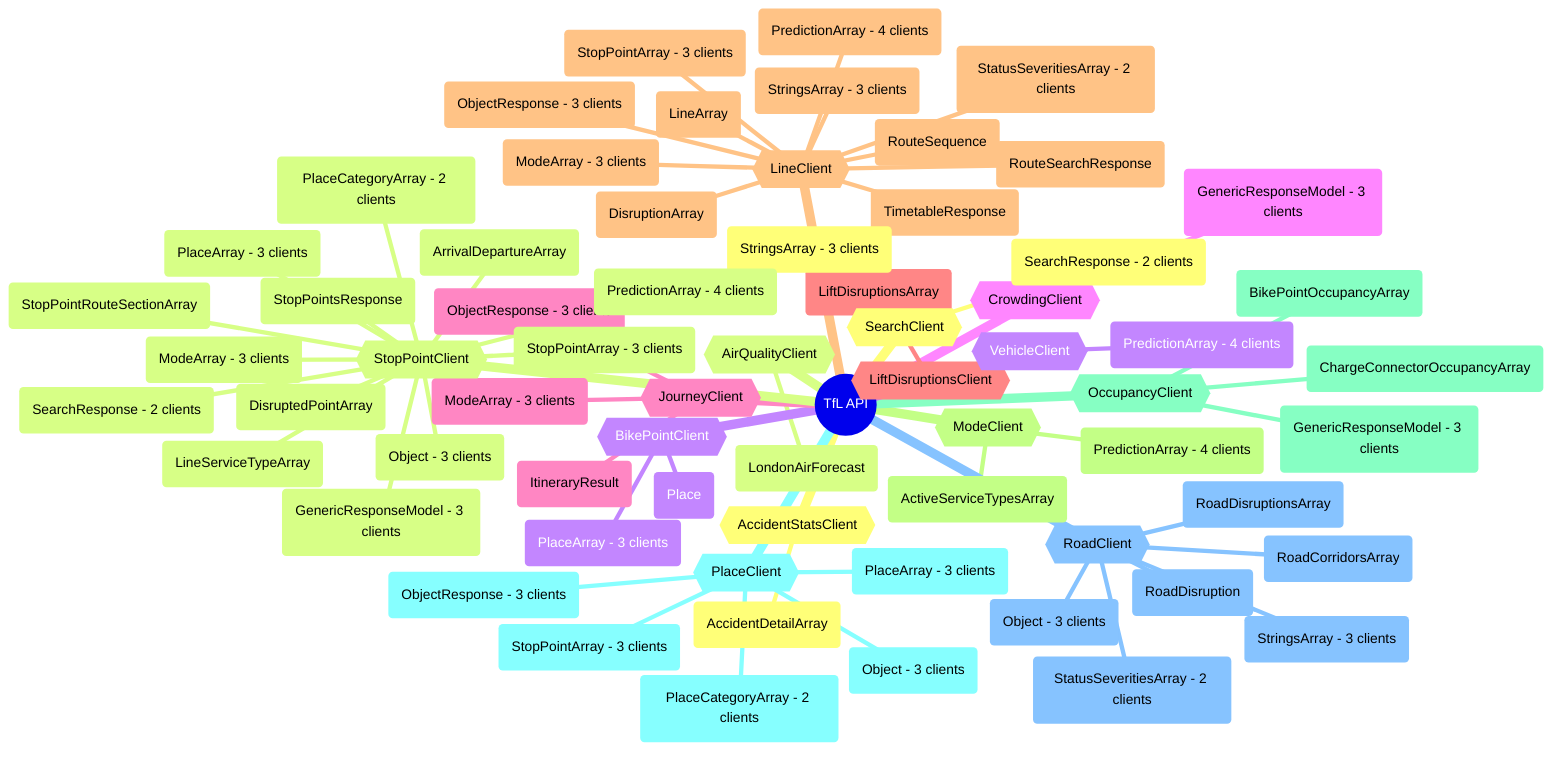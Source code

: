 mindmap
  root((TfL API))
    {{AccidentStatsClient}}
      (AccidentDetailArray)
    {{AirQualityClient}}
      (LondonAirForecast)
    {{BikePointClient}}
      (Place)
      (PlaceArray - 3 clients)
    {{CrowdingClient}}
      (GenericResponseModel - 3 clients)
    {{JourneyClient}}
      (ItineraryResult)
      (ModeArray - 3 clients)
      (ObjectResponse - 3 clients)
    {{LiftDisruptionsClient}}
      (LiftDisruptionsArray)
    {{LineClient}}
      (DisruptionArray)
      (LineArray)
      (ModeArray - 3 clients)
      (ObjectResponse - 3 clients)
      (PredictionArray - 4 clients)
      (RouteSearchResponse)
      (RouteSequence)
      (StatusSeveritiesArray - 2 clients)
      (StopPointArray - 3 clients)
      (StringsArray - 3 clients)
      (TimetableResponse)
    {{ModeClient}}
      (ActiveServiceTypesArray)
      (PredictionArray - 4 clients)
    {{OccupancyClient}}
      (BikePointOccupancyArray)
      (ChargeConnectorOccupancyArray)
      (GenericResponseModel - 3 clients)
    {{PlaceClient}}
      (Object - 3 clients)
      (ObjectResponse - 3 clients)
      (PlaceArray - 3 clients)
      (PlaceCategoryArray - 2 clients)
      (StopPointArray - 3 clients)
    {{RoadClient}}
      (Object - 3 clients)
      (RoadCorridorsArray)
      (RoadDisruption)
      (RoadDisruptionsArray)
      (StatusSeveritiesArray - 2 clients)
      (StringsArray - 3 clients)
    {{SearchClient}}
      (SearchResponse - 2 clients)
      (StringsArray - 3 clients)
    {{StopPointClient}}
      (ArrivalDepartureArray)
      (DisruptedPointArray)
      (GenericResponseModel - 3 clients)
      (LineServiceTypeArray)
      (ModeArray - 3 clients)
      (Object - 3 clients)
      (PlaceArray - 3 clients)
      (PlaceCategoryArray - 2 clients)
      (PredictionArray - 4 clients)
      (SearchResponse - 2 clients)
      (StopPointArray - 3 clients)
      (StopPointRouteSectionArray)
      (StopPointsResponse)
    {{VehicleClient}}
      (PredictionArray - 4 clients)
